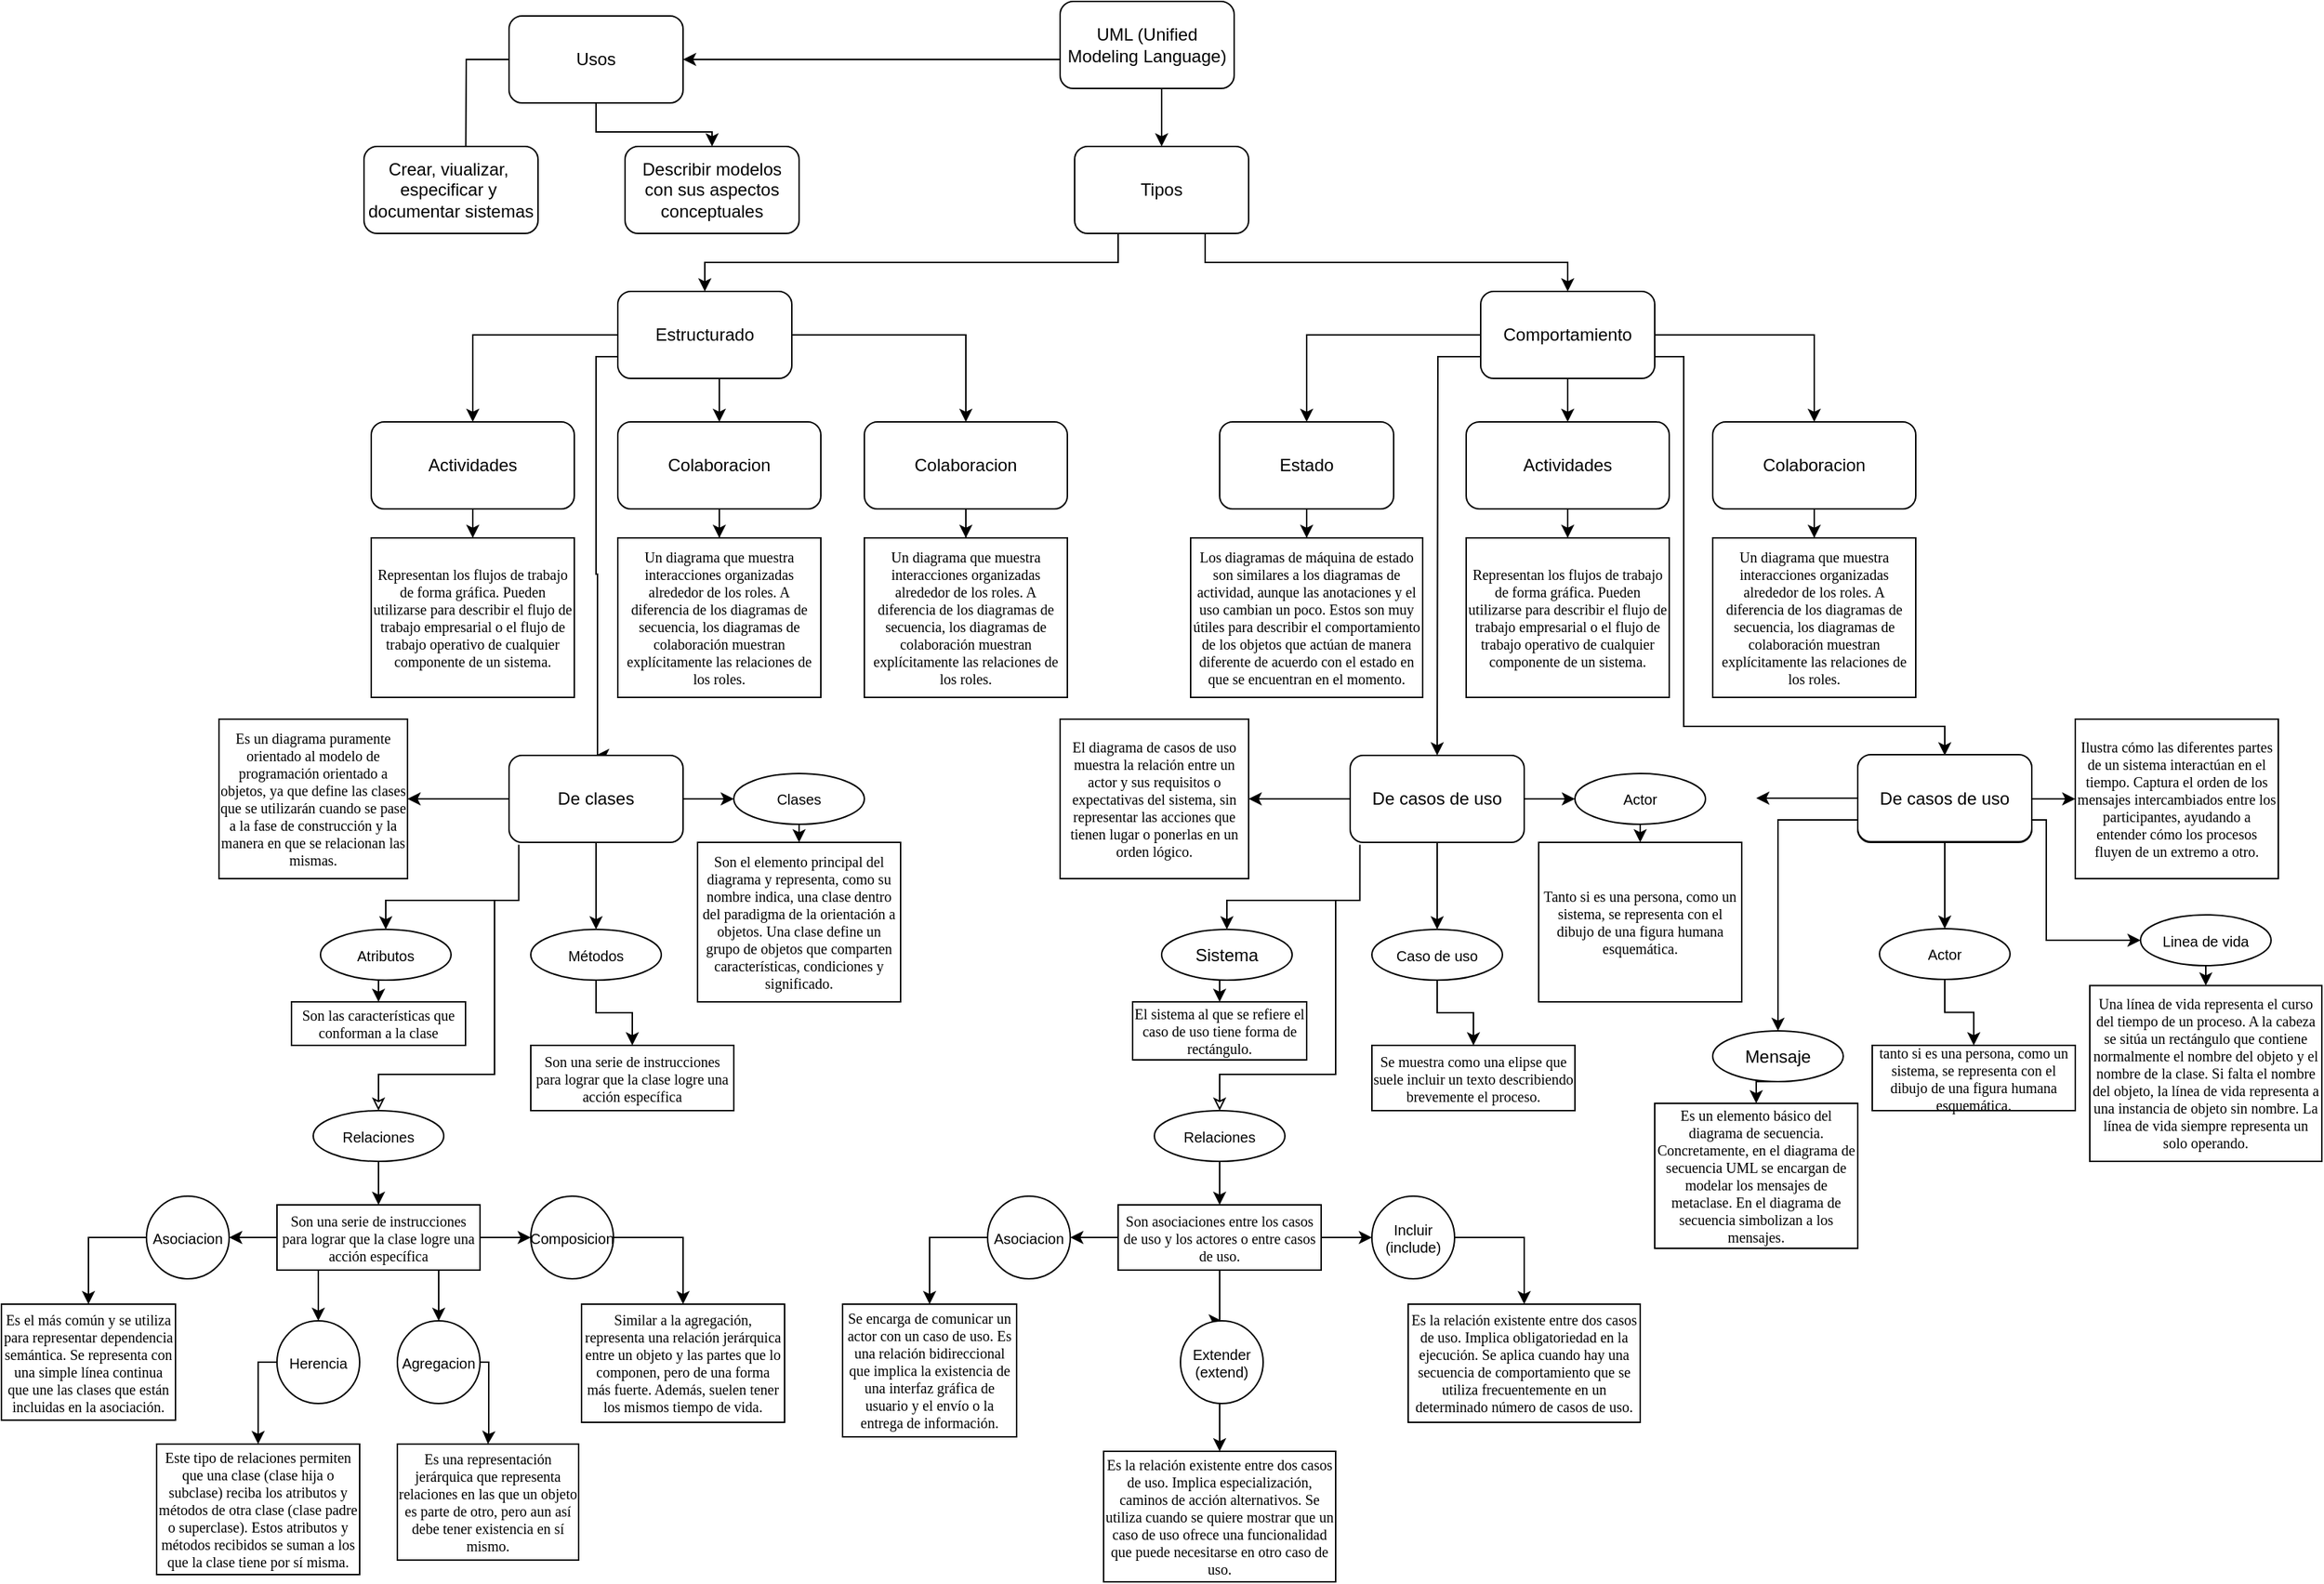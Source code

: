 <mxfile version="26.0.16">
  <diagram name="Página-1" id="j6qPRUGXKQg1g1qp2nR6">
    <mxGraphModel dx="1726" dy="702" grid="1" gridSize="10" guides="1" tooltips="1" connect="1" arrows="0" fold="1" page="1" pageScale="1" pageWidth="1100" pageHeight="850" math="0" shadow="0">
      <root>
        <mxCell id="0" />
        <mxCell id="1" parent="0" />
        <mxCell id="wzijG_nmXU8VHVW60wZD-7" value="" style="edgeStyle=orthogonalEdgeStyle;rounded=0;orthogonalLoop=1;jettySize=auto;html=1;exitX=0;exitY=0.5;exitDx=0;exitDy=0;entryX=1;entryY=0.5;entryDx=0;entryDy=0;" edge="1" parent="1" source="wzijG_nmXU8VHVW60wZD-1" target="wzijG_nmXU8VHVW60wZD-6">
          <mxGeometry relative="1" as="geometry">
            <mxPoint x="300" y="150" as="sourcePoint" />
            <Array as="points">
              <mxPoint x="490" y="70" />
            </Array>
          </mxGeometry>
        </mxCell>
        <mxCell id="wzijG_nmXU8VHVW60wZD-17" style="edgeStyle=orthogonalEdgeStyle;rounded=0;orthogonalLoop=1;jettySize=auto;html=1;exitX=0.572;exitY=1.001;exitDx=0;exitDy=0;entryX=0.5;entryY=0;entryDx=0;entryDy=0;exitPerimeter=0;" edge="1" parent="1" source="wzijG_nmXU8VHVW60wZD-1" target="wzijG_nmXU8VHVW60wZD-18">
          <mxGeometry relative="1" as="geometry">
            <mxPoint x="860" y="130" as="targetPoint" />
            <Array as="points">
              <mxPoint x="560" y="90" />
            </Array>
          </mxGeometry>
        </mxCell>
        <mxCell id="wzijG_nmXU8VHVW60wZD-1" value="&lt;div&gt;UML (Unified Modeling Language)&lt;/div&gt;" style="rounded=1;whiteSpace=wrap;html=1;" vertex="1" parent="1">
          <mxGeometry x="490" y="30" width="120" height="60" as="geometry" />
        </mxCell>
        <mxCell id="wzijG_nmXU8VHVW60wZD-12" style="edgeStyle=orthogonalEdgeStyle;rounded=0;orthogonalLoop=1;jettySize=auto;html=1;exitX=0;exitY=0.5;exitDx=0;exitDy=0;" edge="1" parent="1" source="wzijG_nmXU8VHVW60wZD-6">
          <mxGeometry relative="1" as="geometry">
            <mxPoint x="80" y="170" as="targetPoint" />
            <mxPoint x="140" y="30" as="sourcePoint" />
          </mxGeometry>
        </mxCell>
        <mxCell id="wzijG_nmXU8VHVW60wZD-15" style="edgeStyle=orthogonalEdgeStyle;rounded=0;orthogonalLoop=1;jettySize=auto;html=1;exitX=0.5;exitY=1;exitDx=0;exitDy=0;" edge="1" parent="1" source="wzijG_nmXU8VHVW60wZD-6" target="wzijG_nmXU8VHVW60wZD-16">
          <mxGeometry relative="1" as="geometry">
            <mxPoint x="260" y="170" as="targetPoint" />
            <mxPoint x="200" y="30" as="sourcePoint" />
          </mxGeometry>
        </mxCell>
        <mxCell id="wzijG_nmXU8VHVW60wZD-6" value="Usos" style="rounded=1;whiteSpace=wrap;html=1;" vertex="1" parent="1">
          <mxGeometry x="110" y="40" width="120" height="60" as="geometry" />
        </mxCell>
        <mxCell id="wzijG_nmXU8VHVW60wZD-14" value="Crear, viualizar,&amp;nbsp; especificar y&amp;nbsp; documentar sistemas" style="rounded=1;whiteSpace=wrap;html=1;" vertex="1" parent="1">
          <mxGeometry x="10" y="130" width="120" height="60" as="geometry" />
        </mxCell>
        <mxCell id="wzijG_nmXU8VHVW60wZD-16" value="Describir modelos con sus aspectos conceptuales" style="rounded=1;whiteSpace=wrap;html=1;" vertex="1" parent="1">
          <mxGeometry x="190" y="130" width="120" height="60" as="geometry" />
        </mxCell>
        <mxCell id="wzijG_nmXU8VHVW60wZD-19" style="edgeStyle=orthogonalEdgeStyle;rounded=0;orthogonalLoop=1;jettySize=auto;html=1;exitX=0.75;exitY=1;exitDx=0;exitDy=0;" edge="1" parent="1" source="wzijG_nmXU8VHVW60wZD-18" target="wzijG_nmXU8VHVW60wZD-20">
          <mxGeometry relative="1" as="geometry">
            <mxPoint x="960" y="220" as="targetPoint" />
          </mxGeometry>
        </mxCell>
        <mxCell id="wzijG_nmXU8VHVW60wZD-21" style="edgeStyle=orthogonalEdgeStyle;rounded=0;orthogonalLoop=1;jettySize=auto;html=1;exitX=0.25;exitY=1;exitDx=0;exitDy=0;" edge="1" parent="1" source="wzijG_nmXU8VHVW60wZD-18" target="wzijG_nmXU8VHVW60wZD-22">
          <mxGeometry relative="1" as="geometry">
            <mxPoint x="560" y="220" as="targetPoint" />
          </mxGeometry>
        </mxCell>
        <mxCell id="wzijG_nmXU8VHVW60wZD-18" value="&lt;div&gt;Tipos&lt;/div&gt;" style="rounded=1;whiteSpace=wrap;html=1;" vertex="1" parent="1">
          <mxGeometry x="500" y="130" width="120" height="60" as="geometry" />
        </mxCell>
        <mxCell id="wzijG_nmXU8VHVW60wZD-24" style="edgeStyle=orthogonalEdgeStyle;rounded=0;orthogonalLoop=1;jettySize=auto;html=1;exitX=1;exitY=0.5;exitDx=0;exitDy=0;" edge="1" parent="1" source="wzijG_nmXU8VHVW60wZD-20" target="wzijG_nmXU8VHVW60wZD-25">
          <mxGeometry relative="1" as="geometry">
            <mxPoint x="850" y="360" as="targetPoint" />
          </mxGeometry>
        </mxCell>
        <mxCell id="wzijG_nmXU8VHVW60wZD-28" style="edgeStyle=orthogonalEdgeStyle;rounded=0;orthogonalLoop=1;jettySize=auto;html=1;exitX=0;exitY=0.5;exitDx=0;exitDy=0;" edge="1" parent="1" source="wzijG_nmXU8VHVW60wZD-20" target="wzijG_nmXU8VHVW60wZD-29">
          <mxGeometry relative="1" as="geometry">
            <mxPoint x="550" y="360" as="targetPoint" />
          </mxGeometry>
        </mxCell>
        <mxCell id="wzijG_nmXU8VHVW60wZD-36" style="edgeStyle=orthogonalEdgeStyle;rounded=0;orthogonalLoop=1;jettySize=auto;html=1;entryX=0.5;entryY=0;entryDx=0;entryDy=0;" edge="1" parent="1" target="wzijG_nmXU8VHVW60wZD-33">
          <mxGeometry relative="1" as="geometry">
            <mxPoint x="840" y="290" as="sourcePoint" />
          </mxGeometry>
        </mxCell>
        <mxCell id="wzijG_nmXU8VHVW60wZD-97" style="edgeStyle=orthogonalEdgeStyle;rounded=0;orthogonalLoop=1;jettySize=auto;html=1;exitX=0;exitY=0.75;exitDx=0;exitDy=0;" edge="1" parent="1" source="wzijG_nmXU8VHVW60wZD-20">
          <mxGeometry relative="1" as="geometry">
            <mxPoint x="750" y="550" as="targetPoint" />
          </mxGeometry>
        </mxCell>
        <mxCell id="wzijG_nmXU8VHVW60wZD-135" style="edgeStyle=orthogonalEdgeStyle;rounded=0;orthogonalLoop=1;jettySize=auto;html=1;exitX=1;exitY=0.75;exitDx=0;exitDy=0;entryX=0.5;entryY=0;entryDx=0;entryDy=0;" edge="1" parent="1" source="wzijG_nmXU8VHVW60wZD-20" target="wzijG_nmXU8VHVW60wZD-136">
          <mxGeometry relative="1" as="geometry">
            <mxPoint x="1150" y="530" as="targetPoint" />
            <Array as="points">
              <mxPoint x="920" y="275" />
              <mxPoint x="920" y="530" />
              <mxPoint x="1100" y="530" />
            </Array>
          </mxGeometry>
        </mxCell>
        <mxCell id="wzijG_nmXU8VHVW60wZD-20" value="Comportamiento" style="rounded=1;whiteSpace=wrap;html=1;" vertex="1" parent="1">
          <mxGeometry x="780" y="230" width="120" height="60" as="geometry" />
        </mxCell>
        <mxCell id="wzijG_nmXU8VHVW60wZD-53" style="edgeStyle=orthogonalEdgeStyle;rounded=0;orthogonalLoop=1;jettySize=auto;html=1;entryX=0.5;entryY=0;entryDx=0;entryDy=0;" edge="1" parent="1" source="wzijG_nmXU8VHVW60wZD-22" target="wzijG_nmXU8VHVW60wZD-48">
          <mxGeometry relative="1" as="geometry" />
        </mxCell>
        <mxCell id="wzijG_nmXU8VHVW60wZD-54" style="edgeStyle=orthogonalEdgeStyle;rounded=0;orthogonalLoop=1;jettySize=auto;html=1;exitX=0.5;exitY=1;exitDx=0;exitDy=0;entryX=0.5;entryY=0;entryDx=0;entryDy=0;" edge="1" parent="1" source="wzijG_nmXU8VHVW60wZD-22" target="wzijG_nmXU8VHVW60wZD-45">
          <mxGeometry relative="1" as="geometry" />
        </mxCell>
        <mxCell id="wzijG_nmXU8VHVW60wZD-55" style="edgeStyle=orthogonalEdgeStyle;rounded=0;orthogonalLoop=1;jettySize=auto;html=1;exitX=1;exitY=0.5;exitDx=0;exitDy=0;entryX=0.5;entryY=0;entryDx=0;entryDy=0;" edge="1" parent="1" source="wzijG_nmXU8VHVW60wZD-22" target="wzijG_nmXU8VHVW60wZD-51">
          <mxGeometry relative="1" as="geometry" />
        </mxCell>
        <mxCell id="wzijG_nmXU8VHVW60wZD-57" style="edgeStyle=orthogonalEdgeStyle;rounded=0;orthogonalLoop=1;jettySize=auto;html=1;exitX=0;exitY=0.75;exitDx=0;exitDy=0;endArrow=classic;startFill=0;entryX=0.5;entryY=0;entryDx=0;entryDy=0;endFill=1;" edge="1" parent="1" source="wzijG_nmXU8VHVW60wZD-22" target="wzijG_nmXU8VHVW60wZD-59">
          <mxGeometry relative="1" as="geometry">
            <mxPoint x="170" y="560.0" as="targetPoint" />
            <Array as="points">
              <mxPoint x="170" y="275" />
              <mxPoint x="170" y="425" />
              <mxPoint x="171" y="570" />
            </Array>
          </mxGeometry>
        </mxCell>
        <mxCell id="wzijG_nmXU8VHVW60wZD-22" value="Estructurado" style="rounded=1;whiteSpace=wrap;html=1;" vertex="1" parent="1">
          <mxGeometry x="185" y="230" width="120" height="60" as="geometry" />
        </mxCell>
        <mxCell id="wzijG_nmXU8VHVW60wZD-26" style="edgeStyle=orthogonalEdgeStyle;rounded=0;orthogonalLoop=1;jettySize=auto;html=1;" edge="1" parent="1" source="wzijG_nmXU8VHVW60wZD-25" target="wzijG_nmXU8VHVW60wZD-27">
          <mxGeometry relative="1" as="geometry">
            <mxPoint x="1020" y="410" as="targetPoint" />
          </mxGeometry>
        </mxCell>
        <mxCell id="wzijG_nmXU8VHVW60wZD-25" value="Colaboracion" style="rounded=1;whiteSpace=wrap;html=1;" vertex="1" parent="1">
          <mxGeometry x="940" y="320" width="140" height="60" as="geometry" />
        </mxCell>
        <mxCell id="wzijG_nmXU8VHVW60wZD-27" value="Un diagrama que muestra interacciones organizadas alrededor de los roles. A diferencia de los diagramas de secuencia, los diagramas de colaboración muestran explícitamente las relaciones de los roles." style="rounded=0;whiteSpace=wrap;html=1;fontSize=10;fontFamily=Times New Roman;" vertex="1" parent="1">
          <mxGeometry x="940" y="400" width="140" height="110" as="geometry" />
        </mxCell>
        <mxCell id="wzijG_nmXU8VHVW60wZD-30" style="edgeStyle=orthogonalEdgeStyle;rounded=0;orthogonalLoop=1;jettySize=auto;html=1;" edge="1" parent="1" source="wzijG_nmXU8VHVW60wZD-29" target="wzijG_nmXU8VHVW60wZD-31">
          <mxGeometry relative="1" as="geometry">
            <mxPoint x="660" y="410" as="targetPoint" />
          </mxGeometry>
        </mxCell>
        <mxCell id="wzijG_nmXU8VHVW60wZD-29" value="&lt;div&gt;Estado&lt;/div&gt;" style="rounded=1;whiteSpace=wrap;html=1;" vertex="1" parent="1">
          <mxGeometry x="600" y="320" width="120" height="60" as="geometry" />
        </mxCell>
        <mxCell id="wzijG_nmXU8VHVW60wZD-31" value="Los diagramas de máquina de estado son similares a los diagramas de actividad, aunque las anotaciones y el uso cambian un poco. Estos son muy útiles para describir el comportamiento de los objetos que actúan de manera diferente de acuerdo con el estado en que se encuentran en el momento." style="rounded=0;whiteSpace=wrap;html=1;fontSize=10;fontFamily=Times New Roman;" vertex="1" parent="1">
          <mxGeometry x="580" y="400" width="160" height="110" as="geometry" />
        </mxCell>
        <mxCell id="wzijG_nmXU8VHVW60wZD-32" style="edgeStyle=orthogonalEdgeStyle;rounded=0;orthogonalLoop=1;jettySize=auto;html=1;" edge="1" parent="1" source="wzijG_nmXU8VHVW60wZD-33" target="wzijG_nmXU8VHVW60wZD-34">
          <mxGeometry relative="1" as="geometry">
            <mxPoint x="850" y="410" as="targetPoint" />
          </mxGeometry>
        </mxCell>
        <mxCell id="wzijG_nmXU8VHVW60wZD-33" value="Actividades" style="rounded=1;whiteSpace=wrap;html=1;" vertex="1" parent="1">
          <mxGeometry x="770" y="320" width="140" height="60" as="geometry" />
        </mxCell>
        <mxCell id="wzijG_nmXU8VHVW60wZD-34" value="Representan los flujos de trabajo de forma gráfica. Pueden utilizarse para describir el flujo de trabajo empresarial o el flujo de trabajo operativo de cualquier componente de un sistema." style="rounded=0;whiteSpace=wrap;html=1;fontSize=10;fontFamily=Times New Roman;" vertex="1" parent="1">
          <mxGeometry x="770" y="400" width="140" height="110" as="geometry" />
        </mxCell>
        <mxCell id="wzijG_nmXU8VHVW60wZD-44" style="edgeStyle=orthogonalEdgeStyle;rounded=0;orthogonalLoop=1;jettySize=auto;html=1;" edge="1" parent="1" source="wzijG_nmXU8VHVW60wZD-45" target="wzijG_nmXU8VHVW60wZD-46">
          <mxGeometry relative="1" as="geometry">
            <mxPoint x="265" y="410" as="targetPoint" />
          </mxGeometry>
        </mxCell>
        <mxCell id="wzijG_nmXU8VHVW60wZD-45" value="Colaboracion" style="rounded=1;whiteSpace=wrap;html=1;" vertex="1" parent="1">
          <mxGeometry x="185" y="320" width="140" height="60" as="geometry" />
        </mxCell>
        <mxCell id="wzijG_nmXU8VHVW60wZD-46" value="Un diagrama que muestra interacciones organizadas alrededor de los roles. A diferencia de los diagramas de secuencia, los diagramas de colaboración muestran explícitamente las relaciones de los roles." style="rounded=0;whiteSpace=wrap;html=1;fontSize=10;fontFamily=Times New Roman;" vertex="1" parent="1">
          <mxGeometry x="185" y="400" width="140" height="110" as="geometry" />
        </mxCell>
        <mxCell id="wzijG_nmXU8VHVW60wZD-47" style="edgeStyle=orthogonalEdgeStyle;rounded=0;orthogonalLoop=1;jettySize=auto;html=1;" edge="1" parent="1" source="wzijG_nmXU8VHVW60wZD-48" target="wzijG_nmXU8VHVW60wZD-49">
          <mxGeometry relative="1" as="geometry">
            <mxPoint x="95" y="410" as="targetPoint" />
          </mxGeometry>
        </mxCell>
        <mxCell id="wzijG_nmXU8VHVW60wZD-48" value="Actividades" style="rounded=1;whiteSpace=wrap;html=1;" vertex="1" parent="1">
          <mxGeometry x="15" y="320" width="140" height="60" as="geometry" />
        </mxCell>
        <mxCell id="wzijG_nmXU8VHVW60wZD-49" value="Representan los flujos de trabajo de forma gráfica. Pueden utilizarse para describir el flujo de trabajo empresarial o el flujo de trabajo operativo de cualquier componente de un sistema." style="rounded=0;whiteSpace=wrap;html=1;fontSize=10;fontFamily=Times New Roman;" vertex="1" parent="1">
          <mxGeometry x="15" y="400" width="140" height="110" as="geometry" />
        </mxCell>
        <mxCell id="wzijG_nmXU8VHVW60wZD-50" style="edgeStyle=orthogonalEdgeStyle;rounded=0;orthogonalLoop=1;jettySize=auto;html=1;" edge="1" parent="1" source="wzijG_nmXU8VHVW60wZD-51" target="wzijG_nmXU8VHVW60wZD-52">
          <mxGeometry relative="1" as="geometry">
            <mxPoint x="435" y="410" as="targetPoint" />
          </mxGeometry>
        </mxCell>
        <mxCell id="wzijG_nmXU8VHVW60wZD-51" value="Colaboracion" style="rounded=1;whiteSpace=wrap;html=1;" vertex="1" parent="1">
          <mxGeometry x="355" y="320" width="140" height="60" as="geometry" />
        </mxCell>
        <mxCell id="wzijG_nmXU8VHVW60wZD-52" value="Un diagrama que muestra interacciones organizadas alrededor de los roles. A diferencia de los diagramas de secuencia, los diagramas de colaboración muestran explícitamente las relaciones de los roles." style="rounded=0;whiteSpace=wrap;html=1;fontSize=10;fontFamily=Times New Roman;" vertex="1" parent="1">
          <mxGeometry x="355" y="400" width="140" height="110" as="geometry" />
        </mxCell>
        <mxCell id="wzijG_nmXU8VHVW60wZD-61" style="edgeStyle=orthogonalEdgeStyle;rounded=0;orthogonalLoop=1;jettySize=auto;html=1;exitX=0;exitY=0.5;exitDx=0;exitDy=0;entryX=1;entryY=0.5;entryDx=0;entryDy=0;" edge="1" parent="1" source="wzijG_nmXU8VHVW60wZD-59" target="wzijG_nmXU8VHVW60wZD-60">
          <mxGeometry relative="1" as="geometry" />
        </mxCell>
        <mxCell id="wzijG_nmXU8VHVW60wZD-65" style="edgeStyle=orthogonalEdgeStyle;rounded=0;orthogonalLoop=1;jettySize=auto;html=1;exitX=0.056;exitY=1.027;exitDx=0;exitDy=0;entryX=0.5;entryY=0;entryDx=0;entryDy=0;exitPerimeter=0;" edge="1" parent="1" source="wzijG_nmXU8VHVW60wZD-59" target="wzijG_nmXU8VHVW60wZD-62">
          <mxGeometry relative="1" as="geometry">
            <Array as="points">
              <mxPoint x="117" y="650" />
              <mxPoint x="25" y="650" />
            </Array>
          </mxGeometry>
        </mxCell>
        <mxCell id="wzijG_nmXU8VHVW60wZD-69" style="edgeStyle=orthogonalEdgeStyle;rounded=0;orthogonalLoop=1;jettySize=auto;html=1;exitX=1;exitY=0.5;exitDx=0;exitDy=0;entryX=0;entryY=0.5;entryDx=0;entryDy=0;" edge="1" parent="1" source="wzijG_nmXU8VHVW60wZD-59" target="wzijG_nmXU8VHVW60wZD-68">
          <mxGeometry relative="1" as="geometry" />
        </mxCell>
        <mxCell id="wzijG_nmXU8VHVW60wZD-72" style="edgeStyle=orthogonalEdgeStyle;rounded=0;orthogonalLoop=1;jettySize=auto;html=1;exitX=0.5;exitY=1;exitDx=0;exitDy=0;entryX=0.5;entryY=0;entryDx=0;entryDy=0;" edge="1" parent="1" source="wzijG_nmXU8VHVW60wZD-59" target="wzijG_nmXU8VHVW60wZD-63">
          <mxGeometry relative="1" as="geometry" />
        </mxCell>
        <mxCell id="wzijG_nmXU8VHVW60wZD-59" value="&lt;div&gt;De clases&lt;/div&gt;" style="rounded=1;whiteSpace=wrap;html=1;" vertex="1" parent="1">
          <mxGeometry x="110" y="550" width="120" height="60" as="geometry" />
        </mxCell>
        <mxCell id="wzijG_nmXU8VHVW60wZD-60" value="Es un diagrama puramente orientado al modelo de programación orientado a objetos, ya que define las clases que se utilizarán cuando se pase a la fase de construcción y la manera en que se relacionan las mismas." style="rounded=0;whiteSpace=wrap;html=1;fontSize=10;fontFamily=Times New Roman;" vertex="1" parent="1">
          <mxGeometry x="-90" y="525" width="130" height="110" as="geometry" />
        </mxCell>
        <mxCell id="wzijG_nmXU8VHVW60wZD-66" style="edgeStyle=orthogonalEdgeStyle;rounded=0;orthogonalLoop=1;jettySize=auto;html=1;exitX=0.5;exitY=1;exitDx=0;exitDy=0;entryX=0.5;entryY=0;entryDx=0;entryDy=0;" edge="1" parent="1" source="wzijG_nmXU8VHVW60wZD-62" target="wzijG_nmXU8VHVW60wZD-67">
          <mxGeometry relative="1" as="geometry">
            <mxPoint x="304.909" y="620" as="targetPoint" />
          </mxGeometry>
        </mxCell>
        <mxCell id="wzijG_nmXU8VHVW60wZD-62" value="&lt;font size=&quot;1&quot;&gt;Atributos&lt;/font&gt;" style="ellipse;whiteSpace=wrap;html=1;" vertex="1" parent="1">
          <mxGeometry x="-20" y="670" width="90" height="35" as="geometry" />
        </mxCell>
        <mxCell id="wzijG_nmXU8VHVW60wZD-73" style="edgeStyle=orthogonalEdgeStyle;rounded=0;orthogonalLoop=1;jettySize=auto;html=1;exitX=0.5;exitY=1;exitDx=0;exitDy=0;entryX=0.5;entryY=0;entryDx=0;entryDy=0;" edge="1" parent="1" source="wzijG_nmXU8VHVW60wZD-63" target="wzijG_nmXU8VHVW60wZD-76">
          <mxGeometry relative="1" as="geometry">
            <mxPoint x="170.364" y="750" as="targetPoint" />
          </mxGeometry>
        </mxCell>
        <mxCell id="wzijG_nmXU8VHVW60wZD-63" value="Métodos" style="ellipse;whiteSpace=wrap;html=1;fontSize=10;" vertex="1" parent="1">
          <mxGeometry x="125" y="670" width="90" height="35" as="geometry" />
        </mxCell>
        <mxCell id="wzijG_nmXU8VHVW60wZD-77" style="edgeStyle=orthogonalEdgeStyle;rounded=0;orthogonalLoop=1;jettySize=auto;html=1;exitX=0.5;exitY=0;exitDx=0;exitDy=0;labelBorderColor=none;startArrow=classic;startFill=0;endArrow=none;" edge="1" parent="1" source="wzijG_nmXU8VHVW60wZD-64">
          <mxGeometry relative="1" as="geometry">
            <mxPoint x="100" y="650" as="targetPoint" />
            <Array as="points">
              <mxPoint x="20" y="770" />
              <mxPoint x="100" y="770" />
            </Array>
          </mxGeometry>
        </mxCell>
        <mxCell id="wzijG_nmXU8VHVW60wZD-79" style="edgeStyle=orthogonalEdgeStyle;rounded=0;orthogonalLoop=1;jettySize=auto;html=1;exitX=0.5;exitY=1;exitDx=0;exitDy=0;entryX=0.5;entryY=0;entryDx=0;entryDy=0;" edge="1" parent="1" source="wzijG_nmXU8VHVW60wZD-64" target="wzijG_nmXU8VHVW60wZD-78">
          <mxGeometry relative="1" as="geometry" />
        </mxCell>
        <mxCell id="wzijG_nmXU8VHVW60wZD-64" value="Relaciones" style="ellipse;whiteSpace=wrap;html=1;fontSize=10;" vertex="1" parent="1">
          <mxGeometry x="-25" y="795" width="90" height="35" as="geometry" />
        </mxCell>
        <mxCell id="wzijG_nmXU8VHVW60wZD-67" value="Son las características que conforman a la clase" style="rounded=0;whiteSpace=wrap;html=1;fontSize=10;fontFamily=Times New Roman;" vertex="1" parent="1">
          <mxGeometry x="-40" y="720" width="120" height="30" as="geometry" />
        </mxCell>
        <mxCell id="wzijG_nmXU8VHVW60wZD-71" style="edgeStyle=orthogonalEdgeStyle;rounded=0;orthogonalLoop=1;jettySize=auto;html=1;exitX=0.5;exitY=1;exitDx=0;exitDy=0;entryX=0.5;entryY=0;entryDx=0;entryDy=0;" edge="1" parent="1" source="wzijG_nmXU8VHVW60wZD-68" target="wzijG_nmXU8VHVW60wZD-70">
          <mxGeometry relative="1" as="geometry" />
        </mxCell>
        <mxCell id="wzijG_nmXU8VHVW60wZD-68" value="Clases" style="ellipse;whiteSpace=wrap;html=1;fontSize=10;" vertex="1" parent="1">
          <mxGeometry x="265" y="562.5" width="90" height="35" as="geometry" />
        </mxCell>
        <mxCell id="wzijG_nmXU8VHVW60wZD-70" value="Son el elemento principal del diagrama y representa, como su nombre indica, una clase dentro del paradigma de la orientación a objetos. Una clase define un grupo de objetos que comparten características, condiciones y significado." style="rounded=0;whiteSpace=wrap;html=1;fontSize=10;fontFamily=Times New Roman;" vertex="1" parent="1">
          <mxGeometry x="240" y="610" width="140" height="110" as="geometry" />
        </mxCell>
        <mxCell id="wzijG_nmXU8VHVW60wZD-76" value="Son una serie de instrucciones para lograr que la clase logre una acción específica" style="rounded=0;whiteSpace=wrap;html=1;fontSize=10;fontFamily=Times New Roman;" vertex="1" parent="1">
          <mxGeometry x="125" y="750" width="140" height="45" as="geometry" />
        </mxCell>
        <mxCell id="wzijG_nmXU8VHVW60wZD-93" style="edgeStyle=orthogonalEdgeStyle;rounded=0;orthogonalLoop=1;jettySize=auto;html=1;exitX=0;exitY=0.5;exitDx=0;exitDy=0;entryX=1;entryY=0.5;entryDx=0;entryDy=0;" edge="1" parent="1" source="wzijG_nmXU8VHVW60wZD-78" target="wzijG_nmXU8VHVW60wZD-80">
          <mxGeometry relative="1" as="geometry" />
        </mxCell>
        <mxCell id="wzijG_nmXU8VHVW60wZD-94" style="edgeStyle=orthogonalEdgeStyle;rounded=0;orthogonalLoop=1;jettySize=auto;html=1;exitX=1;exitY=0.5;exitDx=0;exitDy=0;entryX=0;entryY=0.5;entryDx=0;entryDy=0;" edge="1" parent="1" source="wzijG_nmXU8VHVW60wZD-78" target="wzijG_nmXU8VHVW60wZD-83">
          <mxGeometry relative="1" as="geometry" />
        </mxCell>
        <mxCell id="wzijG_nmXU8VHVW60wZD-95" style="edgeStyle=orthogonalEdgeStyle;rounded=0;orthogonalLoop=1;jettySize=auto;html=1;exitX=0.25;exitY=1;exitDx=0;exitDy=0;entryX=0.5;entryY=0;entryDx=0;entryDy=0;" edge="1" parent="1" source="wzijG_nmXU8VHVW60wZD-78" target="wzijG_nmXU8VHVW60wZD-81">
          <mxGeometry relative="1" as="geometry" />
        </mxCell>
        <mxCell id="wzijG_nmXU8VHVW60wZD-96" style="edgeStyle=orthogonalEdgeStyle;rounded=0;orthogonalLoop=1;jettySize=auto;html=1;exitX=0.75;exitY=1;exitDx=0;exitDy=0;entryX=0.5;entryY=0;entryDx=0;entryDy=0;" edge="1" parent="1" source="wzijG_nmXU8VHVW60wZD-78" target="wzijG_nmXU8VHVW60wZD-82">
          <mxGeometry relative="1" as="geometry" />
        </mxCell>
        <mxCell id="wzijG_nmXU8VHVW60wZD-78" value="Son una serie de instrucciones para lograr que la clase logre una acción específica" style="rounded=0;whiteSpace=wrap;html=1;fontSize=10;fontFamily=Times New Roman;" vertex="1" parent="1">
          <mxGeometry x="-50" y="860" width="140" height="45" as="geometry" />
        </mxCell>
        <mxCell id="wzijG_nmXU8VHVW60wZD-89" style="edgeStyle=orthogonalEdgeStyle;rounded=0;orthogonalLoop=1;jettySize=auto;html=1;exitX=0;exitY=0.5;exitDx=0;exitDy=0;entryX=0.5;entryY=0;entryDx=0;entryDy=0;" edge="1" parent="1" source="wzijG_nmXU8VHVW60wZD-80" target="wzijG_nmXU8VHVW60wZD-87">
          <mxGeometry relative="1" as="geometry" />
        </mxCell>
        <mxCell id="wzijG_nmXU8VHVW60wZD-80" value="Asociacion" style="ellipse;whiteSpace=wrap;html=1;aspect=fixed;fontSize=10;" vertex="1" parent="1">
          <mxGeometry x="-140" y="854" width="57" height="57" as="geometry" />
        </mxCell>
        <mxCell id="wzijG_nmXU8VHVW60wZD-90" style="edgeStyle=orthogonalEdgeStyle;rounded=0;orthogonalLoop=1;jettySize=auto;html=1;exitX=0;exitY=0.5;exitDx=0;exitDy=0;entryX=0.5;entryY=0;entryDx=0;entryDy=0;" edge="1" parent="1" source="wzijG_nmXU8VHVW60wZD-81" target="wzijG_nmXU8VHVW60wZD-86">
          <mxGeometry relative="1" as="geometry">
            <Array as="points">
              <mxPoint x="-63" y="969" />
            </Array>
          </mxGeometry>
        </mxCell>
        <mxCell id="wzijG_nmXU8VHVW60wZD-81" value="Herencia" style="ellipse;whiteSpace=wrap;html=1;aspect=fixed;fontSize=10;" vertex="1" parent="1">
          <mxGeometry x="-50" y="940" width="57" height="57" as="geometry" />
        </mxCell>
        <mxCell id="wzijG_nmXU8VHVW60wZD-91" style="edgeStyle=orthogonalEdgeStyle;rounded=0;orthogonalLoop=1;jettySize=auto;html=1;exitX=1;exitY=0.5;exitDx=0;exitDy=0;entryX=0.5;entryY=0;entryDx=0;entryDy=0;" edge="1" parent="1" source="wzijG_nmXU8VHVW60wZD-82" target="wzijG_nmXU8VHVW60wZD-85">
          <mxGeometry relative="1" as="geometry">
            <Array as="points">
              <mxPoint x="96" y="969" />
              <mxPoint x="96" y="1017" />
            </Array>
          </mxGeometry>
        </mxCell>
        <mxCell id="wzijG_nmXU8VHVW60wZD-82" value="Agregacion" style="ellipse;whiteSpace=wrap;html=1;aspect=fixed;fontSize=10;" vertex="1" parent="1">
          <mxGeometry x="33" y="940" width="57" height="57" as="geometry" />
        </mxCell>
        <mxCell id="wzijG_nmXU8VHVW60wZD-92" style="edgeStyle=orthogonalEdgeStyle;rounded=0;orthogonalLoop=1;jettySize=auto;html=1;exitX=1;exitY=0.5;exitDx=0;exitDy=0;entryX=0.5;entryY=0;entryDx=0;entryDy=0;" edge="1" parent="1" source="wzijG_nmXU8VHVW60wZD-83" target="wzijG_nmXU8VHVW60wZD-84">
          <mxGeometry relative="1" as="geometry" />
        </mxCell>
        <mxCell id="wzijG_nmXU8VHVW60wZD-83" value="Composicion" style="ellipse;whiteSpace=wrap;html=1;aspect=fixed;fontSize=10;" vertex="1" parent="1">
          <mxGeometry x="125" y="854" width="57" height="57" as="geometry" />
        </mxCell>
        <mxCell id="wzijG_nmXU8VHVW60wZD-84" value="Similar a la agregación, representa una relación jerárquica entre un objeto y las partes que lo componen, pero de una forma más fuerte. Además, suelen tener los mismos tiempo de vida." style="rounded=0;whiteSpace=wrap;html=1;fontSize=10;fontFamily=Times New Roman;" vertex="1" parent="1">
          <mxGeometry x="160" y="928.5" width="140" height="81.5" as="geometry" />
        </mxCell>
        <mxCell id="wzijG_nmXU8VHVW60wZD-85" value="Es una representación jerárquica que representa relaciones en las que un objeto es parte de otro, pero aun así debe tener existencia en sí mismo." style="rounded=0;whiteSpace=wrap;html=1;fontSize=10;fontFamily=Times New Roman;" vertex="1" parent="1">
          <mxGeometry x="33" y="1025" width="125" height="80" as="geometry" />
        </mxCell>
        <mxCell id="wzijG_nmXU8VHVW60wZD-86" value="Este tipo de relaciones permiten que una clase (clase hija o subclase) reciba los atributos y métodos de otra clase (clase padre o superclase). Estos atributos y métodos recibidos se suman a los que la clase tiene por sí misma." style="rounded=0;whiteSpace=wrap;html=1;fontSize=10;fontFamily=Times New Roman;" vertex="1" parent="1">
          <mxGeometry x="-133" y="1025" width="140" height="90" as="geometry" />
        </mxCell>
        <mxCell id="wzijG_nmXU8VHVW60wZD-87" value="Es el más común y se utiliza para representar dependencia semántica. Se representa con una simple línea continua que une las clases que están incluidas en la asociación." style="rounded=0;whiteSpace=wrap;html=1;fontSize=10;fontFamily=Times New Roman;" vertex="1" parent="1">
          <mxGeometry x="-240" y="928.5" width="120" height="80" as="geometry" />
        </mxCell>
        <mxCell id="wzijG_nmXU8VHVW60wZD-98" style="edgeStyle=orthogonalEdgeStyle;rounded=0;orthogonalLoop=1;jettySize=auto;html=1;exitX=0;exitY=0.5;exitDx=0;exitDy=0;entryX=1;entryY=0.5;entryDx=0;entryDy=0;" edge="1" parent="1" source="wzijG_nmXU8VHVW60wZD-102" target="wzijG_nmXU8VHVW60wZD-103">
          <mxGeometry relative="1" as="geometry" />
        </mxCell>
        <mxCell id="wzijG_nmXU8VHVW60wZD-99" style="edgeStyle=orthogonalEdgeStyle;rounded=0;orthogonalLoop=1;jettySize=auto;html=1;exitX=0.056;exitY=1.027;exitDx=0;exitDy=0;entryX=0.5;entryY=0;entryDx=0;entryDy=0;exitPerimeter=0;" edge="1" parent="1" source="wzijG_nmXU8VHVW60wZD-102" target="wzijG_nmXU8VHVW60wZD-105">
          <mxGeometry relative="1" as="geometry">
            <Array as="points">
              <mxPoint x="697" y="650" />
              <mxPoint x="605" y="650" />
            </Array>
          </mxGeometry>
        </mxCell>
        <mxCell id="wzijG_nmXU8VHVW60wZD-100" style="edgeStyle=orthogonalEdgeStyle;rounded=0;orthogonalLoop=1;jettySize=auto;html=1;exitX=1;exitY=0.5;exitDx=0;exitDy=0;entryX=0;entryY=0.5;entryDx=0;entryDy=0;" edge="1" parent="1" source="wzijG_nmXU8VHVW60wZD-102" target="wzijG_nmXU8VHVW60wZD-113">
          <mxGeometry relative="1" as="geometry" />
        </mxCell>
        <mxCell id="wzijG_nmXU8VHVW60wZD-101" style="edgeStyle=orthogonalEdgeStyle;rounded=0;orthogonalLoop=1;jettySize=auto;html=1;exitX=0.5;exitY=1;exitDx=0;exitDy=0;entryX=0.5;entryY=0;entryDx=0;entryDy=0;" edge="1" parent="1" source="wzijG_nmXU8VHVW60wZD-102" target="wzijG_nmXU8VHVW60wZD-107">
          <mxGeometry relative="1" as="geometry" />
        </mxCell>
        <mxCell id="wzijG_nmXU8VHVW60wZD-102" value="De casos de uso" style="rounded=1;whiteSpace=wrap;html=1;" vertex="1" parent="1">
          <mxGeometry x="690" y="550" width="120" height="60" as="geometry" />
        </mxCell>
        <mxCell id="wzijG_nmXU8VHVW60wZD-103" value="El diagrama de casos de uso muestra la relación entre un actor y sus requisitos o expectativas del sistema, sin representar las acciones que tienen lugar o ponerlas en un orden lógico." style="rounded=0;whiteSpace=wrap;html=1;fontSize=10;fontFamily=Times New Roman;" vertex="1" parent="1">
          <mxGeometry x="490" y="525" width="130" height="110" as="geometry" />
        </mxCell>
        <mxCell id="wzijG_nmXU8VHVW60wZD-104" style="edgeStyle=orthogonalEdgeStyle;rounded=0;orthogonalLoop=1;jettySize=auto;html=1;exitX=0.5;exitY=1;exitDx=0;exitDy=0;entryX=0.5;entryY=0;entryDx=0;entryDy=0;" edge="1" parent="1" source="wzijG_nmXU8VHVW60wZD-105" target="wzijG_nmXU8VHVW60wZD-111">
          <mxGeometry relative="1" as="geometry">
            <mxPoint x="884.909" y="620" as="targetPoint" />
          </mxGeometry>
        </mxCell>
        <mxCell id="wzijG_nmXU8VHVW60wZD-105" value="Sistema" style="ellipse;whiteSpace=wrap;html=1;" vertex="1" parent="1">
          <mxGeometry x="560" y="670" width="90" height="35" as="geometry" />
        </mxCell>
        <mxCell id="wzijG_nmXU8VHVW60wZD-106" style="edgeStyle=orthogonalEdgeStyle;rounded=0;orthogonalLoop=1;jettySize=auto;html=1;exitX=0.5;exitY=1;exitDx=0;exitDy=0;entryX=0.5;entryY=0;entryDx=0;entryDy=0;" edge="1" parent="1" source="wzijG_nmXU8VHVW60wZD-107" target="wzijG_nmXU8VHVW60wZD-115">
          <mxGeometry relative="1" as="geometry">
            <mxPoint x="750.364" y="750" as="targetPoint" />
          </mxGeometry>
        </mxCell>
        <mxCell id="wzijG_nmXU8VHVW60wZD-107" value="Caso de uso" style="ellipse;whiteSpace=wrap;html=1;fontSize=10;" vertex="1" parent="1">
          <mxGeometry x="705" y="670" width="90" height="35" as="geometry" />
        </mxCell>
        <mxCell id="wzijG_nmXU8VHVW60wZD-108" style="edgeStyle=orthogonalEdgeStyle;rounded=0;orthogonalLoop=1;jettySize=auto;html=1;exitX=0.5;exitY=0;exitDx=0;exitDy=0;labelBorderColor=none;startArrow=classic;startFill=0;endArrow=none;" edge="1" parent="1" source="wzijG_nmXU8VHVW60wZD-110">
          <mxGeometry relative="1" as="geometry">
            <mxPoint x="680" y="650" as="targetPoint" />
            <Array as="points">
              <mxPoint x="600" y="770" />
              <mxPoint x="680" y="770" />
            </Array>
          </mxGeometry>
        </mxCell>
        <mxCell id="wzijG_nmXU8VHVW60wZD-109" style="edgeStyle=orthogonalEdgeStyle;rounded=0;orthogonalLoop=1;jettySize=auto;html=1;exitX=0.5;exitY=1;exitDx=0;exitDy=0;entryX=0.5;entryY=0;entryDx=0;entryDy=0;" edge="1" parent="1" source="wzijG_nmXU8VHVW60wZD-110" target="wzijG_nmXU8VHVW60wZD-120">
          <mxGeometry relative="1" as="geometry" />
        </mxCell>
        <mxCell id="wzijG_nmXU8VHVW60wZD-110" value="Relaciones" style="ellipse;whiteSpace=wrap;html=1;fontSize=10;" vertex="1" parent="1">
          <mxGeometry x="555" y="795" width="90" height="35" as="geometry" />
        </mxCell>
        <mxCell id="wzijG_nmXU8VHVW60wZD-111" value="El sistema al que se refiere el caso de uso tiene forma de rectángulo." style="rounded=0;whiteSpace=wrap;html=1;fontSize=10;fontFamily=Times New Roman;" vertex="1" parent="1">
          <mxGeometry x="540" y="720" width="120" height="40" as="geometry" />
        </mxCell>
        <mxCell id="wzijG_nmXU8VHVW60wZD-112" style="edgeStyle=orthogonalEdgeStyle;rounded=0;orthogonalLoop=1;jettySize=auto;html=1;exitX=0.5;exitY=1;exitDx=0;exitDy=0;entryX=0.5;entryY=0;entryDx=0;entryDy=0;" edge="1" parent="1" source="wzijG_nmXU8VHVW60wZD-113" target="wzijG_nmXU8VHVW60wZD-114">
          <mxGeometry relative="1" as="geometry" />
        </mxCell>
        <mxCell id="wzijG_nmXU8VHVW60wZD-113" value="Actor" style="ellipse;whiteSpace=wrap;html=1;fontSize=10;" vertex="1" parent="1">
          <mxGeometry x="845" y="562.5" width="90" height="35" as="geometry" />
        </mxCell>
        <mxCell id="wzijG_nmXU8VHVW60wZD-114" value="Tanto si es una persona, como un sistema, se representa con el dibujo de una figura humana esquemática." style="rounded=0;whiteSpace=wrap;html=1;fontSize=10;fontFamily=Times New Roman;" vertex="1" parent="1">
          <mxGeometry x="820" y="610" width="140" height="110" as="geometry" />
        </mxCell>
        <mxCell id="wzijG_nmXU8VHVW60wZD-115" value="Se muestra como una elipse que suele incluir un texto describiendo brevemente el proceso." style="rounded=0;whiteSpace=wrap;html=1;fontSize=10;fontFamily=Times New Roman;" vertex="1" parent="1">
          <mxGeometry x="705" y="750" width="140" height="45" as="geometry" />
        </mxCell>
        <mxCell id="wzijG_nmXU8VHVW60wZD-116" style="edgeStyle=orthogonalEdgeStyle;rounded=0;orthogonalLoop=1;jettySize=auto;html=1;exitX=0;exitY=0.5;exitDx=0;exitDy=0;entryX=1;entryY=0.5;entryDx=0;entryDy=0;" edge="1" parent="1" source="wzijG_nmXU8VHVW60wZD-120" target="wzijG_nmXU8VHVW60wZD-122">
          <mxGeometry relative="1" as="geometry" />
        </mxCell>
        <mxCell id="wzijG_nmXU8VHVW60wZD-117" style="edgeStyle=orthogonalEdgeStyle;rounded=0;orthogonalLoop=1;jettySize=auto;html=1;exitX=1;exitY=0.5;exitDx=0;exitDy=0;entryX=0;entryY=0.5;entryDx=0;entryDy=0;" edge="1" parent="1" source="wzijG_nmXU8VHVW60wZD-120" target="wzijG_nmXU8VHVW60wZD-128">
          <mxGeometry relative="1" as="geometry" />
        </mxCell>
        <mxCell id="wzijG_nmXU8VHVW60wZD-118" style="edgeStyle=orthogonalEdgeStyle;rounded=0;orthogonalLoop=1;jettySize=auto;html=1;exitX=0.5;exitY=1;exitDx=0;exitDy=0;entryX=0.5;entryY=0;entryDx=0;entryDy=0;" edge="1" parent="1" source="wzijG_nmXU8VHVW60wZD-120" target="wzijG_nmXU8VHVW60wZD-124">
          <mxGeometry relative="1" as="geometry">
            <Array as="points">
              <mxPoint x="600" y="940" />
            </Array>
          </mxGeometry>
        </mxCell>
        <mxCell id="wzijG_nmXU8VHVW60wZD-120" value="Son asociaciones entre los casos&lt;br&gt;de uso y los actores o entre casos de uso." style="rounded=0;whiteSpace=wrap;html=1;fontSize=10;fontFamily=Times New Roman;" vertex="1" parent="1">
          <mxGeometry x="530" y="860" width="140" height="45" as="geometry" />
        </mxCell>
        <mxCell id="wzijG_nmXU8VHVW60wZD-121" style="edgeStyle=orthogonalEdgeStyle;rounded=0;orthogonalLoop=1;jettySize=auto;html=1;exitX=0;exitY=0.5;exitDx=0;exitDy=0;entryX=0.5;entryY=0;entryDx=0;entryDy=0;" edge="1" parent="1" source="wzijG_nmXU8VHVW60wZD-122" target="wzijG_nmXU8VHVW60wZD-132">
          <mxGeometry relative="1" as="geometry" />
        </mxCell>
        <mxCell id="wzijG_nmXU8VHVW60wZD-122" value="Asociacion" style="ellipse;whiteSpace=wrap;html=1;aspect=fixed;fontSize=10;" vertex="1" parent="1">
          <mxGeometry x="440" y="854" width="57" height="57" as="geometry" />
        </mxCell>
        <mxCell id="wzijG_nmXU8VHVW60wZD-133" style="edgeStyle=orthogonalEdgeStyle;rounded=0;orthogonalLoop=1;jettySize=auto;html=1;exitX=0.5;exitY=1;exitDx=0;exitDy=0;entryX=0.5;entryY=0;entryDx=0;entryDy=0;" edge="1" parent="1" source="wzijG_nmXU8VHVW60wZD-124" target="wzijG_nmXU8VHVW60wZD-131">
          <mxGeometry relative="1" as="geometry" />
        </mxCell>
        <mxCell id="wzijG_nmXU8VHVW60wZD-124" value="Extender (extend)" style="ellipse;whiteSpace=wrap;html=1;aspect=fixed;fontSize=10;" vertex="1" parent="1">
          <mxGeometry x="573" y="940" width="57" height="57" as="geometry" />
        </mxCell>
        <mxCell id="wzijG_nmXU8VHVW60wZD-127" style="edgeStyle=orthogonalEdgeStyle;rounded=0;orthogonalLoop=1;jettySize=auto;html=1;exitX=1;exitY=0.5;exitDx=0;exitDy=0;entryX=0.5;entryY=0;entryDx=0;entryDy=0;" edge="1" parent="1" source="wzijG_nmXU8VHVW60wZD-128" target="wzijG_nmXU8VHVW60wZD-129">
          <mxGeometry relative="1" as="geometry" />
        </mxCell>
        <mxCell id="wzijG_nmXU8VHVW60wZD-128" value="Incluir (include)" style="ellipse;whiteSpace=wrap;html=1;aspect=fixed;fontSize=10;" vertex="1" parent="1">
          <mxGeometry x="705" y="854" width="57" height="57" as="geometry" />
        </mxCell>
        <mxCell id="wzijG_nmXU8VHVW60wZD-129" value="Es la relación existente entre dos casos de uso. Implica obligatoriedad en la ejecución. Se aplica cuando hay una secuencia de comportamiento que se utiliza frecuentemente en un determinado número de casos de uso." style="rounded=0;whiteSpace=wrap;html=1;fontSize=10;fontFamily=Times New Roman;" vertex="1" parent="1">
          <mxGeometry x="730" y="928.5" width="160" height="81.5" as="geometry" />
        </mxCell>
        <mxCell id="wzijG_nmXU8VHVW60wZD-131" value="Es la relación existente entre dos casos de uso. Implica especialización, caminos de acción alternativos. Se utiliza cuando se quiere mostrar que un caso de uso ofrece una funcionalidad que puede necesitarse en otro caso de uso." style="rounded=0;whiteSpace=wrap;html=1;fontSize=10;fontFamily=Times New Roman;" vertex="1" parent="1">
          <mxGeometry x="520" y="1030" width="160" height="90" as="geometry" />
        </mxCell>
        <mxCell id="wzijG_nmXU8VHVW60wZD-132" value="Se encarga de comunicar un actor con un caso de uso. Es una relación bidireccional que implica la existencia de una interfaz gráfica de usuario y el envío o la entrega de información." style="rounded=0;whiteSpace=wrap;html=1;fontSize=10;fontFamily=Times New Roman;" vertex="1" parent="1">
          <mxGeometry x="340" y="928.5" width="120" height="91.5" as="geometry" />
        </mxCell>
        <mxCell id="wzijG_nmXU8VHVW60wZD-138" style="edgeStyle=orthogonalEdgeStyle;rounded=0;orthogonalLoop=1;jettySize=auto;html=1;exitX=1;exitY=0.5;exitDx=0;exitDy=0;entryX=0;entryY=0.5;entryDx=0;entryDy=0;" edge="1" parent="1" source="wzijG_nmXU8VHVW60wZD-136" target="wzijG_nmXU8VHVW60wZD-137">
          <mxGeometry relative="1" as="geometry" />
        </mxCell>
        <mxCell id="wzijG_nmXU8VHVW60wZD-136" value="Secuencia" style="rounded=1;whiteSpace=wrap;html=1;" vertex="1" parent="1">
          <mxGeometry x="1040" y="550" width="120" height="60" as="geometry" />
        </mxCell>
        <mxCell id="wzijG_nmXU8VHVW60wZD-137" value="Ilustra cómo las diferentes partes de un sistema interactúan en el tiempo. Captura el orden de los mensajes intercambiados entre los participantes, ayudando a entender cómo los procesos fluyen de un extremo a otro." style="rounded=0;whiteSpace=wrap;html=1;fontSize=10;fontFamily=Times New Roman;" vertex="1" parent="1">
          <mxGeometry x="1190" y="525" width="140" height="110" as="geometry" />
        </mxCell>
        <mxCell id="wzijG_nmXU8VHVW60wZD-139" style="edgeStyle=orthogonalEdgeStyle;rounded=0;orthogonalLoop=1;jettySize=auto;html=1;exitX=0;exitY=0.5;exitDx=0;exitDy=0;entryX=1;entryY=0.5;entryDx=0;entryDy=0;" edge="1" parent="1" source="wzijG_nmXU8VHVW60wZD-143">
          <mxGeometry relative="1" as="geometry">
            <mxPoint x="970" y="579.5" as="targetPoint" />
          </mxGeometry>
        </mxCell>
        <mxCell id="wzijG_nmXU8VHVW60wZD-142" style="edgeStyle=orthogonalEdgeStyle;rounded=0;orthogonalLoop=1;jettySize=auto;html=1;exitX=0.5;exitY=1;exitDx=0;exitDy=0;entryX=0.5;entryY=0;entryDx=0;entryDy=0;" edge="1" parent="1" source="wzijG_nmXU8VHVW60wZD-143" target="wzijG_nmXU8VHVW60wZD-147">
          <mxGeometry relative="1" as="geometry" />
        </mxCell>
        <mxCell id="wzijG_nmXU8VHVW60wZD-169" style="edgeStyle=orthogonalEdgeStyle;rounded=0;orthogonalLoop=1;jettySize=auto;html=1;exitX=1;exitY=0.75;exitDx=0;exitDy=0;entryX=0;entryY=0.5;entryDx=0;entryDy=0;" edge="1" parent="1" source="wzijG_nmXU8VHVW60wZD-143" target="wzijG_nmXU8VHVW60wZD-151">
          <mxGeometry relative="1" as="geometry">
            <Array as="points">
              <mxPoint x="1170" y="595" />
              <mxPoint x="1170" y="678" />
            </Array>
          </mxGeometry>
        </mxCell>
        <mxCell id="wzijG_nmXU8VHVW60wZD-170" style="edgeStyle=orthogonalEdgeStyle;rounded=0;orthogonalLoop=1;jettySize=auto;html=1;exitX=0;exitY=0.75;exitDx=0;exitDy=0;entryX=0.5;entryY=0;entryDx=0;entryDy=0;" edge="1" parent="1" source="wzijG_nmXU8VHVW60wZD-143" target="wzijG_nmXU8VHVW60wZD-145">
          <mxGeometry relative="1" as="geometry" />
        </mxCell>
        <mxCell id="wzijG_nmXU8VHVW60wZD-143" value="De casos de uso" style="rounded=1;whiteSpace=wrap;html=1;" vertex="1" parent="1">
          <mxGeometry x="1040" y="549.5" width="120" height="60" as="geometry" />
        </mxCell>
        <mxCell id="wzijG_nmXU8VHVW60wZD-144" style="edgeStyle=orthogonalEdgeStyle;rounded=0;orthogonalLoop=1;jettySize=auto;html=1;exitX=0.5;exitY=1;exitDx=0;exitDy=0;entryX=0.5;entryY=0;entryDx=0;entryDy=0;" edge="1" parent="1" source="wzijG_nmXU8VHVW60wZD-145" target="wzijG_nmXU8VHVW60wZD-149">
          <mxGeometry relative="1" as="geometry">
            <mxPoint x="1264.909" y="690" as="targetPoint" />
          </mxGeometry>
        </mxCell>
        <mxCell id="wzijG_nmXU8VHVW60wZD-145" value="Mensaje" style="ellipse;whiteSpace=wrap;html=1;" vertex="1" parent="1">
          <mxGeometry x="940" y="740" width="90" height="35" as="geometry" />
        </mxCell>
        <mxCell id="wzijG_nmXU8VHVW60wZD-171" style="edgeStyle=orthogonalEdgeStyle;rounded=0;orthogonalLoop=1;jettySize=auto;html=1;exitX=0.5;exitY=1;exitDx=0;exitDy=0;entryX=0.5;entryY=0;entryDx=0;entryDy=0;" edge="1" parent="1" source="wzijG_nmXU8VHVW60wZD-147" target="wzijG_nmXU8VHVW60wZD-153">
          <mxGeometry relative="1" as="geometry" />
        </mxCell>
        <mxCell id="wzijG_nmXU8VHVW60wZD-147" value="Actor" style="ellipse;whiteSpace=wrap;html=1;fontSize=10;" vertex="1" parent="1">
          <mxGeometry x="1055" y="669.5" width="90" height="35" as="geometry" />
        </mxCell>
        <mxCell id="wzijG_nmXU8VHVW60wZD-149" value="Es un elemento básico del diagrama de secuencia. Concretamente, en el diagrama de secuencia UML se encargan de modelar los mensajes de metaclase. En el diagrama de secuencia simbolizan a los mensajes." style="rounded=0;whiteSpace=wrap;html=1;fontSize=10;fontFamily=Times New Roman;" vertex="1" parent="1">
          <mxGeometry x="900" y="790" width="140" height="100" as="geometry" />
        </mxCell>
        <mxCell id="wzijG_nmXU8VHVW60wZD-150" style="edgeStyle=orthogonalEdgeStyle;rounded=0;orthogonalLoop=1;jettySize=auto;html=1;exitX=0.5;exitY=1;exitDx=0;exitDy=0;entryX=0.5;entryY=0;entryDx=0;entryDy=0;" edge="1" parent="1" source="wzijG_nmXU8VHVW60wZD-151" target="wzijG_nmXU8VHVW60wZD-152">
          <mxGeometry relative="1" as="geometry" />
        </mxCell>
        <mxCell id="wzijG_nmXU8VHVW60wZD-151" value="Linea de vida" style="ellipse;whiteSpace=wrap;html=1;fontSize=10;" vertex="1" parent="1">
          <mxGeometry x="1235" y="660" width="90" height="35" as="geometry" />
        </mxCell>
        <mxCell id="wzijG_nmXU8VHVW60wZD-152" value="Una línea de vida representa el curso del tiempo de un proceso. A la cabeza se sitúa un rectángulo que contiene normalmente el nombre del objeto y el nombre de la clase. Si falta el nombre del objeto, la línea de vida representa a una instancia de objeto sin nombre. La línea de vida siempre representa un solo operando." style="rounded=0;whiteSpace=wrap;html=1;fontSize=10;fontFamily=Times New Roman;" vertex="1" parent="1">
          <mxGeometry x="1200" y="708.75" width="160" height="121.25" as="geometry" />
        </mxCell>
        <mxCell id="wzijG_nmXU8VHVW60wZD-153" value="tanto si es una persona, como un sistema, se representa con el dibujo de una figura humana esquemática." style="rounded=0;whiteSpace=wrap;html=1;fontSize=10;fontFamily=Times New Roman;" vertex="1" parent="1">
          <mxGeometry x="1050" y="750" width="140" height="45" as="geometry" />
        </mxCell>
      </root>
    </mxGraphModel>
  </diagram>
</mxfile>
